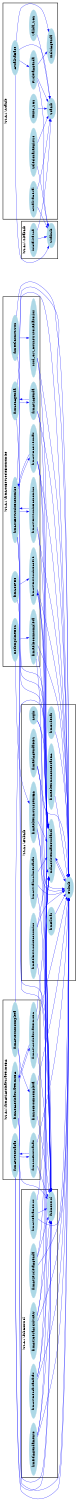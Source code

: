 /* ------------------------------------------------------------ */
/* created with bunch v3 */
/* Objective Function value = 1.0105263157894737*/
/* ------------------------------------------------------------ */

digraph G {
size= "10,10";
rotate = 90;
subgraph cluster0 {
label = "(SS-L1):fubControl";
color = black;
style = bold;

"frmAtzDescartaDatas"[label="frmAtzDescartaDatas",shape=ellipse,color=lightblue,fontcolor=black,style=filled];
"frmAtzGeraArquivoRU"[label="frmAtzGeraArquivoRU",shape=ellipse,color=lightblue,fontcolor=black,style=filled];
"frmAtzProjetaAgenda"[label="frmAtzProjetaAgenda",shape=ellipse,color=lightblue,fontcolor=black,style=filled];
"frmAtzParametros"[label="frmAtzParametros",shape=ellipse,color=lightblue,fontcolor=black,style=filled];
"fubControl"[label="fubControl",shape=ellipse,color=lightblue,fontcolor=black,style=filled];
"frmRelAgendamento"[label="frmRelAgendamento",shape=ellipse,color=lightblue,fontcolor=black,style=filled];
}
subgraph cluster1 {
label = "(SS-L1):frmAtzAssinaturaTermoBA";
color = black;
style = bold;

"frmLocAssinaturaTermoBA"[label="frmLocAssinaturaTermoBA",shape=ellipse,color=lightblue,fontcolor=black,style=filled];
"frmAtzAssinaturaTermoBA"[label="frmAtzAssinaturaTermoBA",shape=ellipse,color=lightblue,fontcolor=black,style=filled];
"frmLocDocIncompleta"[label="frmLocDocIncompleta",shape=ellipse,color=lightblue,fontcolor=black,style=filled];
"frmAtzDocIncompleta"[label="frmAtzDocIncompleta",shape=ellipse,color=lightblue,fontcolor=black,style=filled];
"frmAtzPontuacao"[label="frmAtzPontuacao",shape=ellipse,color=lightblue,fontcolor=black,style=filled];
"frmLocPontuacao"[label="frmLocPontuacao",shape=ellipse,color=lightblue,fontcolor=black,style=filled];
}
subgraph cluster2 {
label = "(SS-L1):frmLocEstSocioEconomico";
color = black;
style = bold;

"frmAtzEstSocioEcoPre"[label="frmAtzEstSocioEcoPre",shape=ellipse,color=lightblue,fontcolor=black,style=filled];
"frmLocPDF"[label="frmLocPDF",shape=ellipse,color=lightblue,fontcolor=black,style=filled];
"frmLocAgenda"[label="frmLocAgenda",shape=ellipse,color=lightblue,fontcolor=black,style=filled];
"frmAtzAgenda"[label="frmAtzAgenda",shape=ellipse,color=lightblue,fontcolor=black,style=filled];
"modImprimeDoc"[label="modImprimeDoc",shape=ellipse,color=lightblue,fontcolor=black,style=filled];
"frmRelDocIncompleta"[label="frmRelDocIncompleta",shape=ellipse,color=lightblue,fontcolor=black,style=filled];
"frmRelConstrutor"[label="frmRelConstrutor",shape=ellipse,color=lightblue,fontcolor=black,style=filled];
"Mod_Crt_CounstrutorRelatorios"[label="Mod_Crt_CounstrutorRelatorios",shape=ellipse,color=lightblue,fontcolor=black,style=filled];
"frmLocEstSocioEconomico"[label="frmLocEstSocioEconomico",shape=ellipse,color=lightblue,fontcolor=black,style=filled];
"frmAtzEstSocioEconomico"[label="frmAtzEstSocioEconomico",shape=ellipse,color=lightblue,fontcolor=black,style=filled];
"frmAtzOcorrencias"[label="frmAtzOcorrencias",shape=ellipse,color=lightblue,fontcolor=black,style=filled];
}
subgraph cluster3 {
label = "(SS-L1):ScaLib";
color = black;
style = bold;

"ProjetaAgenda"[label="ProjetaAgenda",shape=ellipse,color=lightblue,fontcolor=black,style=filled];
"AtualizaBase"[label="AtualizaBase",shape=ellipse,color=lightblue,fontcolor=black,style=filled];
"IncluiAgenda"[label="IncluiAgenda",shape=ellipse,color=lightblue,fontcolor=black,style=filled];
"ScaLib"[label="ScaLib",shape=ellipse,color=lightblue,fontcolor=black,style=filled];
"AtualizaGeral"[label="AtualizaGeral",shape=ellipse,color=lightblue,fontcolor=black,style=filled];
"SelecionarRegistro"[label="SelecionarRegistro",shape=ellipse,color=lightblue,fontcolor=black,style=filled];
"Texto_SQL"[label="Texto_SQL",shape=ellipse,color=lightblue,fontcolor=black,style=filled];
"Valida_SQL"[label="Valida_SQL",shape=ellipse,color=lightblue,fontcolor=black,style=filled];
}
subgraph cluster4 {
label = "(SS-L1):FubLib";
color = black;
style = bold;

"mdiAssistenciaEstudantil"[label="mdiAssistenciaEstudantil",shape=ellipse,color=lightblue,fontcolor=black,style=filled];
"frmRelAgendaDDS"[label="frmRelAgendaDDS",shape=ellipse,color=lightblue,fontcolor=black,style=filled];
"Login"[label="Login",shape=ellipse,color=lightblue,fontcolor=black,style=filled];
"frmRelTermoSuspensBA"[label="frmRelTermoSuspensBA",shape=ellipse,color=lightblue,fontcolor=black,style=filled];
"frmAtzValorAlimentacao"[label="frmAtzValorAlimentacao",shape=ellipse,color=lightblue,fontcolor=black,style=filled];
"frmRelEstSocioEconomico"[label="frmRelEstSocioEconomico",shape=ellipse,color=lightblue,fontcolor=black,style=filled];
"FubLib"[label="FubLib",shape=ellipse,color=lightblue,fontcolor=black,style=filled];
"frmFiltrar"[label="frmFiltrar",shape=ellipse,color=lightblue,fontcolor=black,style=filled];
"frmOrdenar"[label="frmOrdenar",shape=ellipse,color=lightblue,fontcolor=black,style=filled];
"frmRelTermoConcessaoBA"[label="frmRelTermoConcessaoBA",shape=ellipse,color=lightblue,fontcolor=black,style=filled];
}
subgraph cluster5 {
label = "(SS-L1):SitabLib";
color = black;
style = bold;

"SitabLib"[label="SitabLib",shape=ellipse,color=lightblue,fontcolor=black,style=filled];
"inicializaSca"[label="inicializaSca",shape=ellipse,color=lightblue,fontcolor=black,style=filled];
}
"frmRelAgendamento" -> "mdiAssistenciaEstudantil" [color=blue,font=6];
"frmRelAgendamento" -> "FubLib" [color=blue,font=6];
"frmRelAgendamento" -> "fubControl" [color=blue,font=6];
"frmLocAssinaturaTermoBA" -> "frmAtzAssinaturaTermoBA" [color=blue,font=6];
"frmLocAssinaturaTermoBA" -> "FubLib" [color=blue,font=6];
"frmLocAssinaturaTermoBA" -> "fubControl" [color=blue,font=6];
"frmLocAgenda" -> "frmAtzAgenda" [color=blue,font=6];
"frmLocAgenda" -> "FubLib" [color=blue,font=6];
"frmLocAgenda" -> "fubControl" [color=blue,font=6];
"Valida_SQL" -> "ScaLib" [color=blue,font=6];
"frmRelDocIncompleta" -> "mdiAssistenciaEstudantil" [color=blue,font=6];
"frmRelDocIncompleta" -> "FubLib" [color=blue,font=6];
"frmRelDocIncompleta" -> "fubControl" [color=blue,font=6];
"modImprimeDoc" -> "frmRelTermoSuspensBA" [color=blue,font=6];
"modImprimeDoc" -> "frmRelDocIncompleta" [color=blue,font=6];
"frmAtzDocIncompleta" -> "mdiAssistenciaEstudantil" [color=blue,font=6];
"frmAtzDocIncompleta" -> "fubControl" [color=blue,font=6];
"frmAtzDocIncompleta" -> "frmLocDocIncompleta" [color=blue,font=6];
"FubLib" -> "mdiAssistenciaEstudantil" [color=blue,font=6];
"frmRelConstrutor" -> "mdiAssistenciaEstudantil" [color=blue,font=6];
"frmRelConstrutor" -> "FubLib" [color=blue,font=6];
"frmRelConstrutor" -> "Mod_Crt_CounstrutorRelatorios" [color=blue,font=6];
"frmAtzAssinaturaTermoBA" -> "mdiAssistenciaEstudantil" [color=blue,font=6];
"frmAtzAssinaturaTermoBA" -> "FubLib" [color=blue,font=6];
"frmAtzAssinaturaTermoBA" -> "fubControl" [color=blue,font=6];
"frmAtzAssinaturaTermoBA" -> "frmLocAssinaturaTermoBA" [color=blue,font=6];
"frmAtzOcorrencias" -> "mdiAssistenciaEstudantil" [color=blue,font=6];
"frmAtzOcorrencias" -> "FubLib" [color=blue,font=6];
"frmAtzOcorrencias" -> "fubControl" [color=blue,font=6];
"frmAtzOcorrencias" -> "frmLocEstSocioEconomico" [color=blue,font=6];
"frmAtzParametros" -> "mdiAssistenciaEstudantil" [color=blue,font=6];
"frmAtzParametros" -> "FubLib" [color=blue,font=6];
"frmAtzParametros" -> "fubControl" [color=blue,font=6];
"frmLocPontuacao" -> "FubLib" [color=blue,font=6];
"frmLocPontuacao" -> "fubControl" [color=blue,font=6];
"frmLocPontuacao" -> "frmAtzPontuacao" [color=blue,font=6];
"frmAtzPontuacao" -> "FubLib" [color=blue,font=6];
"frmAtzPontuacao" -> "fubControl" [color=blue,font=6];
"frmAtzPontuacao" -> "frmLocPontuacao" [color=blue,font=6];
"SelecionarRegistro" -> "SitabLib" [color=blue,font=6];
"SelecionarRegistro" -> "ScaLib" [color=blue,font=6];
"Login" -> "mdiAssistenciaEstudantil" [color=blue,font=6];
"Login" -> "FubLib" [color=blue,font=6];
"frmAtzEstSocioEcoPre" -> "mdiAssistenciaEstudantil" [color=blue,font=6];
"frmAtzEstSocioEcoPre" -> "FubLib" [color=blue,font=6];
"frmAtzEstSocioEcoPre" -> "fubControl" [color=blue,font=6];
"frmAtzDescartaDatas" -> "mdiAssistenciaEstudantil" [color=blue,font=6];
"frmAtzDescartaDatas" -> "FubLib" [color=blue,font=6];
"frmAtzDescartaDatas" -> "fubControl" [color=blue,font=6];
"frmLocEstSocioEconomico" -> "frmAtzEstSocioEconomico" [color=blue,font=6];
"frmLocEstSocioEconomico" -> "mdiAssistenciaEstudantil" [color=blue,font=6];
"frmLocEstSocioEconomico" -> "FubLib" [color=blue,font=6];
"frmLocEstSocioEconomico" -> "fubControl" [color=blue,font=6];
"frmLocEstSocioEconomico" -> "frmAtzOcorrencias" [color=blue,font=6];
"inicializaSca" -> "SitabLib" [color=blue,font=6];
"inicializaSca" -> "ScaLib" [color=blue,font=6];
"frmRelTermoConcessaoBA" -> "FubLib" [color=blue,font=6];
"frmAtzValorAlimentacao" -> "mdiAssistenciaEstudantil" [color=blue,font=6];
"frmAtzValorAlimentacao" -> "FubLib" [color=blue,font=6];
"frmAtzValorAlimentacao" -> "fubControl" [color=blue,font=6];
"frmRelTermoSuspensBA" -> "mdiAssistenciaEstudantil" [color=blue,font=6];
"frmRelTermoSuspensBA" -> "FubLib" [color=blue,font=6];
"frmRelTermoSuspensBA" -> "fubControl" [color=blue,font=6];
"Texto_SQL" -> "ScaLib" [color=blue,font=6];
"frmFiltrar" -> "FubLib" [color=blue,font=6];
"frmAtzEstSocioEconomico" -> "FubLib" [color=blue,font=6];
"frmAtzEstSocioEconomico" -> "fubControl" [color=blue,font=6];
"frmAtzEstSocioEconomico" -> "frmLocEstSocioEconomico" [color=blue,font=6];
"frmAtzGeraArquivoRU" -> "mdiAssistenciaEstudantil" [color=blue,font=6];
"frmAtzGeraArquivoRU" -> "FubLib" [color=blue,font=6];
"frmAtzGeraArquivoRU" -> "fubControl" [color=blue,font=6];
"AtualizaBase" -> "IncluiAgenda" [color=blue,font=6];
"AtualizaBase" -> "SitabLib" [color=blue,font=6];
"AtualizaBase" -> "ScaLib" [color=blue,font=6];
"AtualizaBase" -> "ProjetaAgenda" [color=blue,font=6];
"mdiAssistenciaEstudantil" -> "FubLib" [color=blue,font=6];
"mdiAssistenciaEstudantil" -> "frmAtzEstSocioEcoPre" [color=blue,font=6];
"ProjetaAgenda" -> "IncluiAgenda" [color=blue,font=6];
"ProjetaAgenda" -> "SitabLib" [color=blue,font=6];
"ProjetaAgenda" -> "ScaLib" [color=blue,font=6];
"frmOrdenar" -> "FubLib" [color=blue,font=6];
"frmAtzAgenda" -> "FubLib" [color=blue,font=6];
"frmAtzAgenda" -> "fubControl" [color=blue,font=6];
"frmAtzAgenda" -> "frmLocAgenda" [color=blue,font=6];
"frmAtzProjetaAgenda" -> "mdiAssistenciaEstudantil" [color=blue,font=6];
"frmAtzProjetaAgenda" -> "FubLib" [color=blue,font=6];
"frmAtzProjetaAgenda" -> "fubControl" [color=blue,font=6];
"frmLocPDF" -> "mdiAssistenciaEstudantil" [color=blue,font=6];
"frmLocPDF" -> "frmAtzEstSocioEcoPre" [color=blue,font=6];
"AtualizaGeral" -> "SitabLib" [color=blue,font=6];
"AtualizaGeral" -> "ScaLib" [color=blue,font=6];
"frmRelAgendaDDS" -> "mdiAssistenciaEstudantil" [color=blue,font=6];
"frmRelAgendaDDS" -> "FubLib" [color=blue,font=6];
"frmRelAgendaDDS" -> "fubControl" [color=blue,font=6];
"frmLocDocIncompleta" -> "FubLib" [color=blue,font=6];
"frmLocDocIncompleta" -> "fubControl" [color=blue,font=6];
"Mod_Crt_CounstrutorRelatorios" -> "mdiAssistenciaEstudantil" [color=blue,font=6];
"Mod_Crt_CounstrutorRelatorios" -> "FubLib" [color=blue,font=6];
"frmRelEstSocioEconomico" -> "mdiAssistenciaEstudantil" [color=blue,font=6];
"frmRelEstSocioEconomico" -> "FubLib" [color=blue,font=6];
"frmRelEstSocioEconomico" -> "fubControl" [color=blue,font=6];
}
